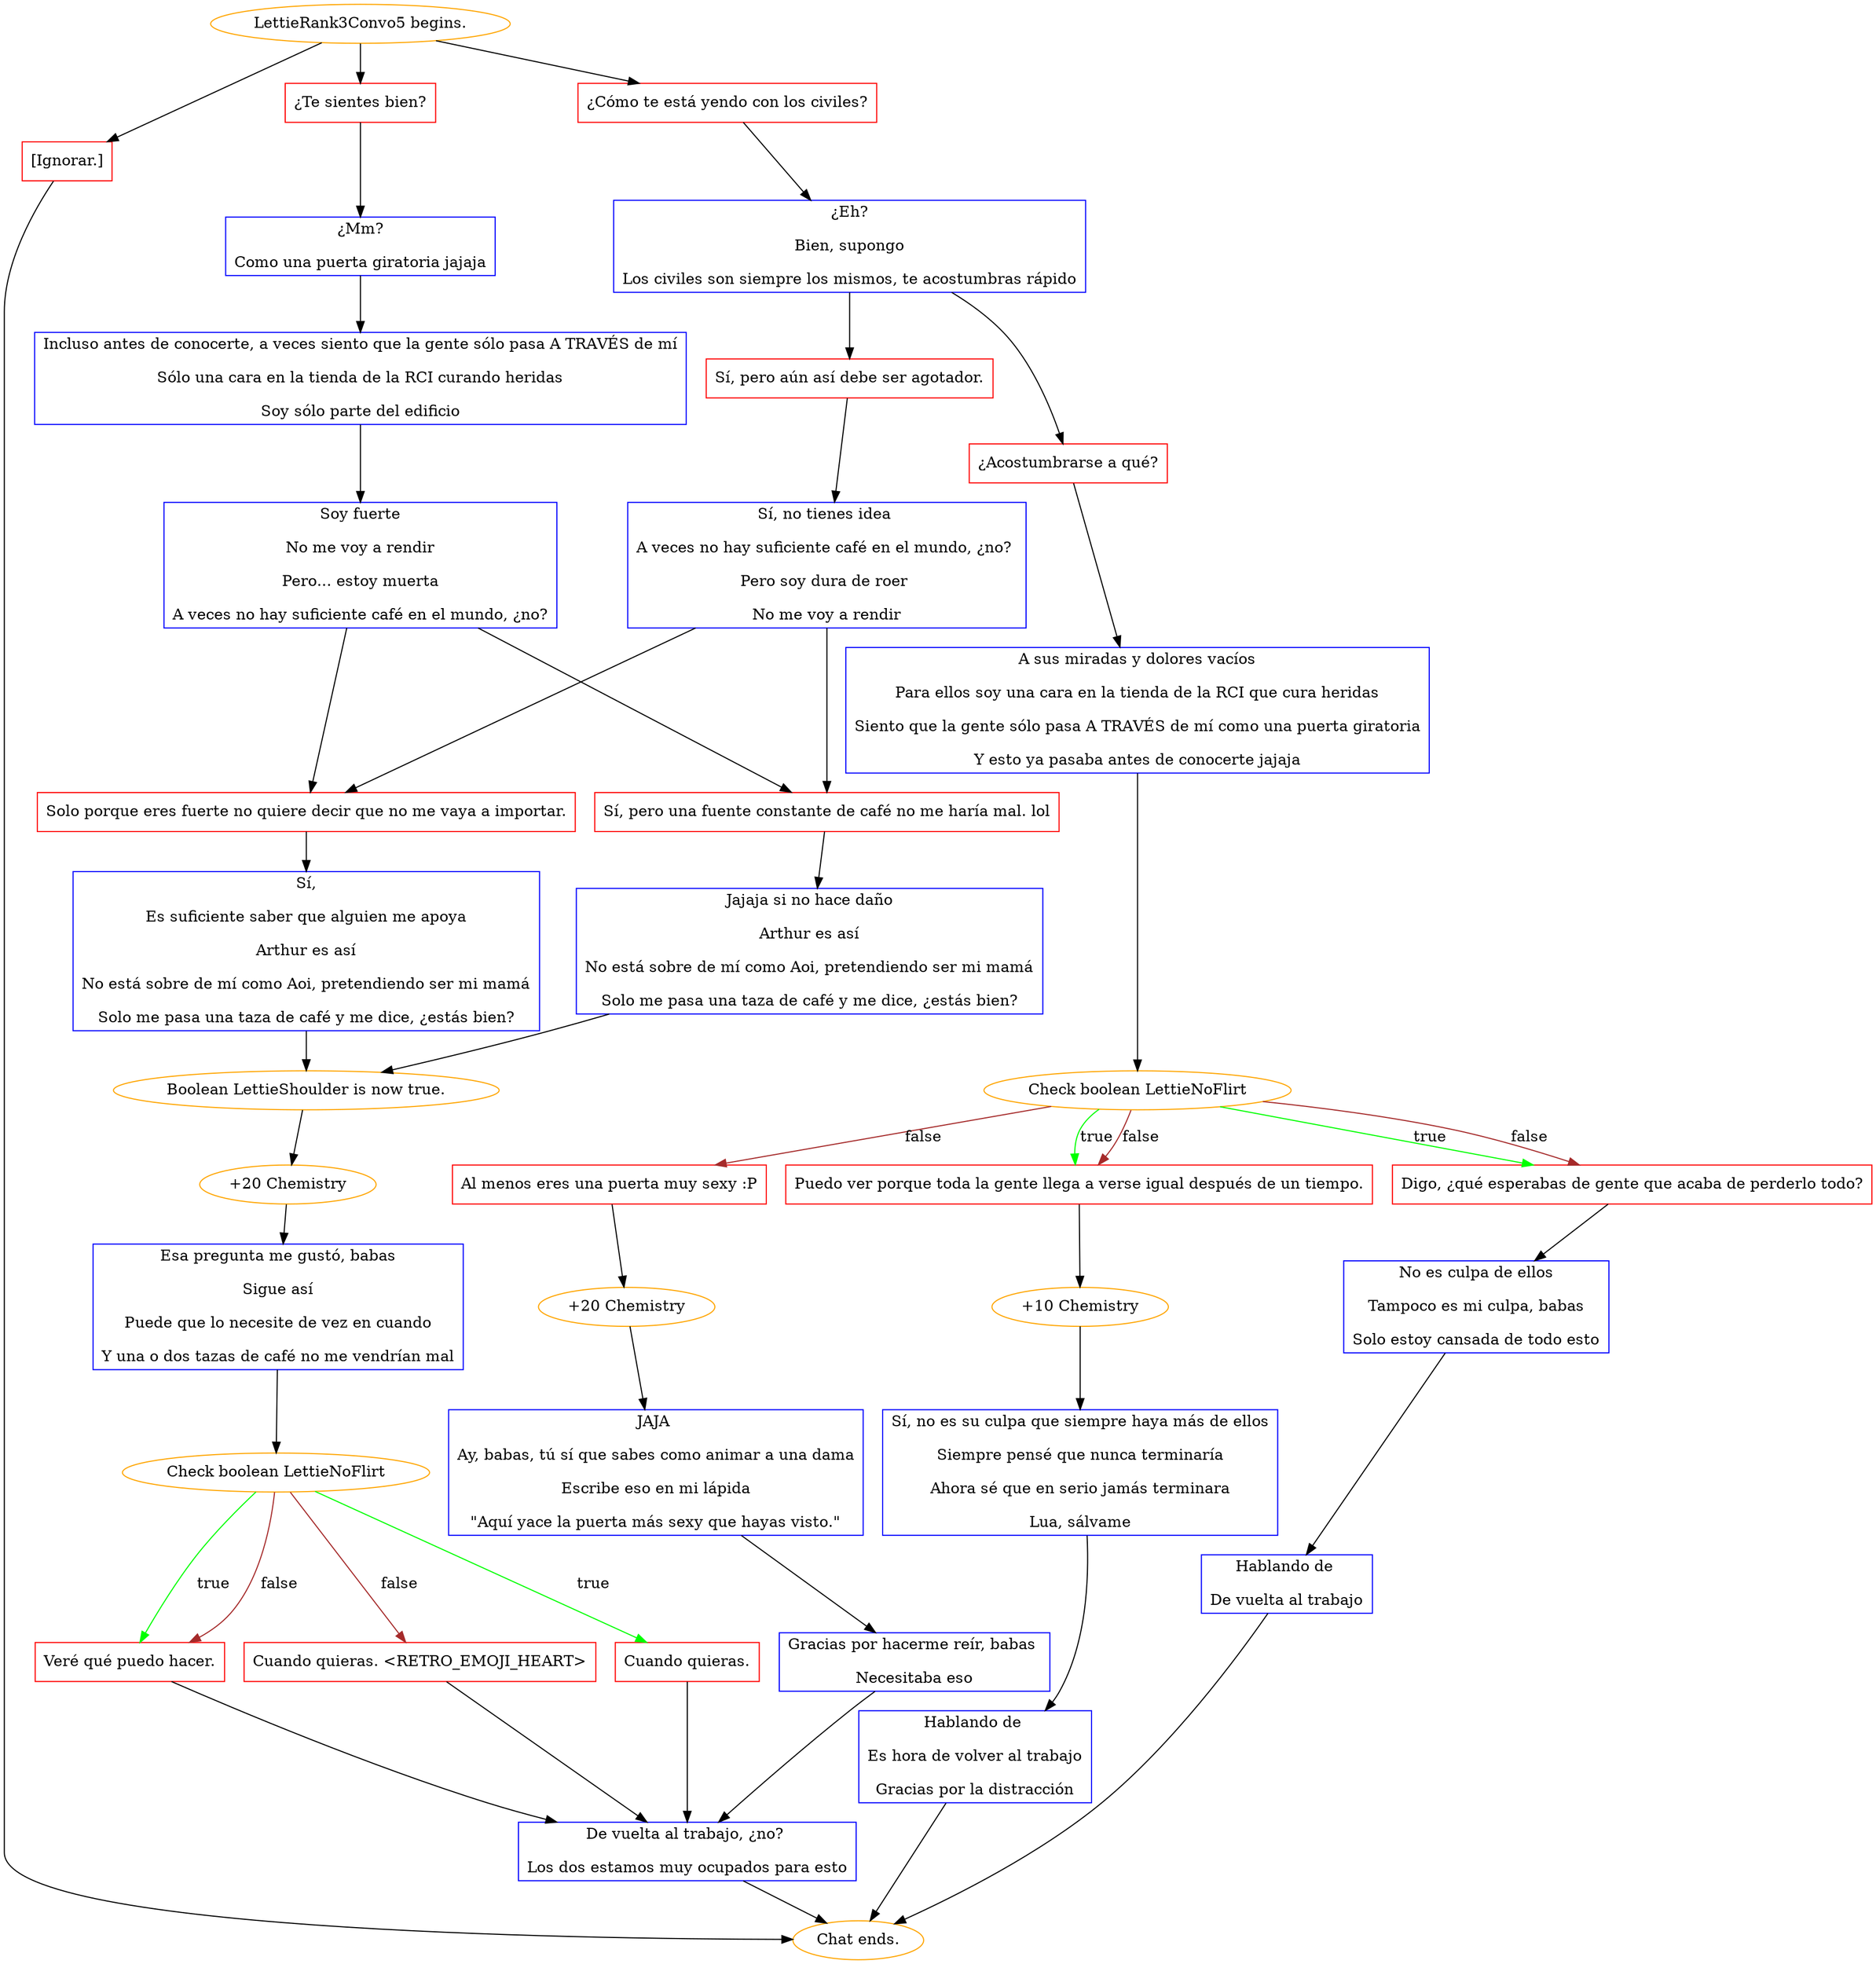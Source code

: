 digraph {
	"LettieRank3Convo5 begins." [color=orange];
		"LettieRank3Convo5 begins." -> j3927210208;
		"LettieRank3Convo5 begins." -> j903725129;
		"LettieRank3Convo5 begins." -> j1547484525;
	j3927210208 [label="¿Te sientes bien?",shape=box,color=red];
		j3927210208 -> j659434194;
	j903725129 [label="¿Cómo te está yendo con los civiles?",shape=box,color=red];
		j903725129 -> j2862191830;
	j1547484525 [label="[Ignorar.]",shape=box,color=red];
		j1547484525 -> "Chat ends.";
	j659434194 [label="¿Mm?
Como una puerta giratoria jajaja",shape=box,color=blue];
		j659434194 -> j3466449473;
	j2862191830 [label="¿Eh?
Bien, supongo
Los civiles son siempre los mismos, te acostumbras rápido",shape=box,color=blue];
		j2862191830 -> j676096615;
		j2862191830 -> j68140937;
	"Chat ends." [color=orange];
	j3466449473 [label="Incluso antes de conocerte, a veces siento que la gente sólo pasa A TRAVÉS de mí
Sólo una cara en la tienda de la RCI curando heridas
Soy sólo parte del edificio",shape=box,color=blue];
		j3466449473 -> j1438253154;
	j676096615 [label="Sí, pero aún así debe ser agotador.",shape=box,color=red];
		j676096615 -> j55758066;
	j68140937 [label="¿Acostumbrarse a qué?",shape=box,color=red];
		j68140937 -> j2525647896;
	j1438253154 [label="Soy fuerte
No me voy a rendir
Pero... estoy muerta
A veces no hay suficiente café en el mundo, ¿no?",shape=box,color=blue];
		j1438253154 -> j88217540;
		j1438253154 -> j1464600519;
	j55758066 [label="Sí, no tienes idea 
A veces no hay suficiente café en el mundo, ¿no? 
Pero soy dura de roer 
No me voy a rendir",shape=box,color=blue];
		j55758066 -> j88217540;
		j55758066 -> j1464600519;
	j2525647896 [label="A sus miradas y dolores vacíos
Para ellos soy una cara en la tienda de la RCI que cura heridas
Siento que la gente sólo pasa A TRAVÉS de mí como una puerta giratoria
Y esto ya pasaba antes de conocerte jajaja",shape=box,color=blue];
		j2525647896 -> j3843131114;
	j88217540 [label="Solo porque eres fuerte no quiere decir que no me vaya a importar.",shape=box,color=red];
		j88217540 -> j1241691035;
	j1464600519 [label="Sí, pero una fuente constante de café no me haría mal. lol",shape=box,color=red];
		j1464600519 -> j4100787478;
	j3843131114 [label="Check boolean LettieNoFlirt",color=orange];
		j3843131114 -> j2183252545 [label=true,color=green];
		j3843131114 -> j2776270907 [label=true,color=green];
		j3843131114 -> j2183252545 [label=false,color=brown];
		j3843131114 -> j2776270907 [label=false,color=brown];
		j3843131114 -> j1934897627 [label=false,color=brown];
	j1241691035 [label="Sí,
Es suficiente saber que alguien me apoya
Arthur es así
No está sobre de mí como Aoi, pretendiendo ser mi mamá
Solo me pasa una taza de café y me dice, ¿estás bien?",shape=box,color=blue];
		j1241691035 -> j2237900188;
	j4100787478 [label="Jajaja si no hace daño
Arthur es así
No está sobre de mí como Aoi, pretendiendo ser mi mamá
Solo me pasa una taza de café y me dice, ¿estás bien?",shape=box,color=blue];
		j4100787478 -> j2237900188;
	j2183252545 [label="Digo, ¿qué esperabas de gente que acaba de perderlo todo?",shape=box,color=red];
		j2183252545 -> j2219170806;
	j2776270907 [label="Puedo ver porque toda la gente llega a verse igual después de un tiempo.",shape=box,color=red];
		j2776270907 -> j1350920505;
	j1934897627 [label="Al menos eres una puerta muy sexy :P",shape=box,color=red];
		j1934897627 -> j3099386227;
	j2237900188 [label="Boolean LettieShoulder is now true.",color=orange];
		j2237900188 -> j2675005930;
	j2219170806 [label="No es culpa de ellos
Tampoco es mi culpa, babas
Solo estoy cansada de todo esto",shape=box,color=blue];
		j2219170806 -> j1949683466;
	j1350920505 [label="+10 Chemistry",color=orange];
		j1350920505 -> j3185942859;
	j3099386227 [label="+20 Chemistry",color=orange];
		j3099386227 -> j254504225;
	j2675005930 [label="+20 Chemistry",color=orange];
		j2675005930 -> j2245924673;
	j1949683466 [label="Hablando de 
De vuelta al trabajo",shape=box,color=blue];
		j1949683466 -> "Chat ends.";
	j3185942859 [label="Sí, no es su culpa que siempre haya más de ellos
Siempre pensé que nunca terminaría
Ahora sé que en serio jamás terminara
Lua, sálvame",shape=box,color=blue];
		j3185942859 -> j2005950608;
	j254504225 [label="JAJA 
Ay, babas, tú sí que sabes como animar a una dama
Escribe eso en mi lápida
\"Aquí yace la puerta más sexy que hayas visto.\"",shape=box,color=blue];
		j254504225 -> j772069268;
	j2245924673 [label="Esa pregunta me gustó, babas
Sigue así
Puede que lo necesite de vez en cuando
Y una o dos tazas de café no me vendrían mal",shape=box,color=blue];
		j2245924673 -> j3234296588;
	j2005950608 [label="Hablando de 
Es hora de volver al trabajo
Gracias por la distracción",shape=box,color=blue];
		j2005950608 -> "Chat ends.";
	j772069268 [label="Gracias por hacerme reír, babas 
Necesitaba eso",shape=box,color=blue];
		j772069268 -> j2477048314;
	j3234296588 [label="Check boolean LettieNoFlirt",color=orange];
		j3234296588 -> j3780114495 [label=true,color=green];
		j3234296588 -> j3044621941 [label=true,color=green];
		j3234296588 -> j3486109082 [label=false,color=brown];
		j3234296588 -> j3044621941 [label=false,color=brown];
	j2477048314 [label="De vuelta al trabajo, ¿no? 
Los dos estamos muy ocupados para esto",shape=box,color=blue];
		j2477048314 -> "Chat ends.";
	j3780114495 [label="Cuando quieras.",shape=box,color=red];
		j3780114495 -> j2477048314;
	j3044621941 [label="Veré qué puedo hacer.",shape=box,color=red];
		j3044621941 -> j2477048314;
	j3486109082 [label="Cuando quieras. <RETRO_EMOJI_HEART>",shape=box,color=red];
		j3486109082 -> j2477048314;
}